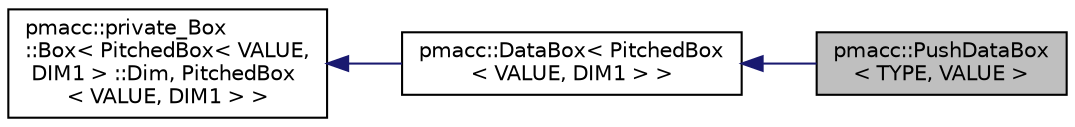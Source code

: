 digraph "pmacc::PushDataBox&lt; TYPE, VALUE &gt;"
{
 // LATEX_PDF_SIZE
  edge [fontname="Helvetica",fontsize="10",labelfontname="Helvetica",labelfontsize="10"];
  node [fontname="Helvetica",fontsize="10",shape=record];
  rankdir="LR";
  Node1 [label="pmacc::PushDataBox\l\< TYPE, VALUE \>",height=0.2,width=0.4,color="black", fillcolor="grey75", style="filled", fontcolor="black",tooltip="Implements a Box to which elements can only be added, using atomic operations."];
  Node2 -> Node1 [dir="back",color="midnightblue",fontsize="10",style="solid",fontname="Helvetica"];
  Node2 [label="pmacc::DataBox\< PitchedBox\l\< VALUE, DIM1 \> \>",height=0.2,width=0.4,color="black", fillcolor="white", style="filled",URL="$classpmacc_1_1_data_box.html",tooltip=" "];
  Node3 -> Node2 [dir="back",color="midnightblue",fontsize="10",style="solid",fontname="Helvetica"];
  Node3 [label="pmacc::private_Box\l::Box\< PitchedBox\< VALUE,\l DIM1 \> ::Dim, PitchedBox\l\< VALUE, DIM1 \> \>",height=0.2,width=0.4,color="black", fillcolor="white", style="filled",URL="$classpmacc_1_1private___box_1_1_box.html",tooltip=" "];
}
